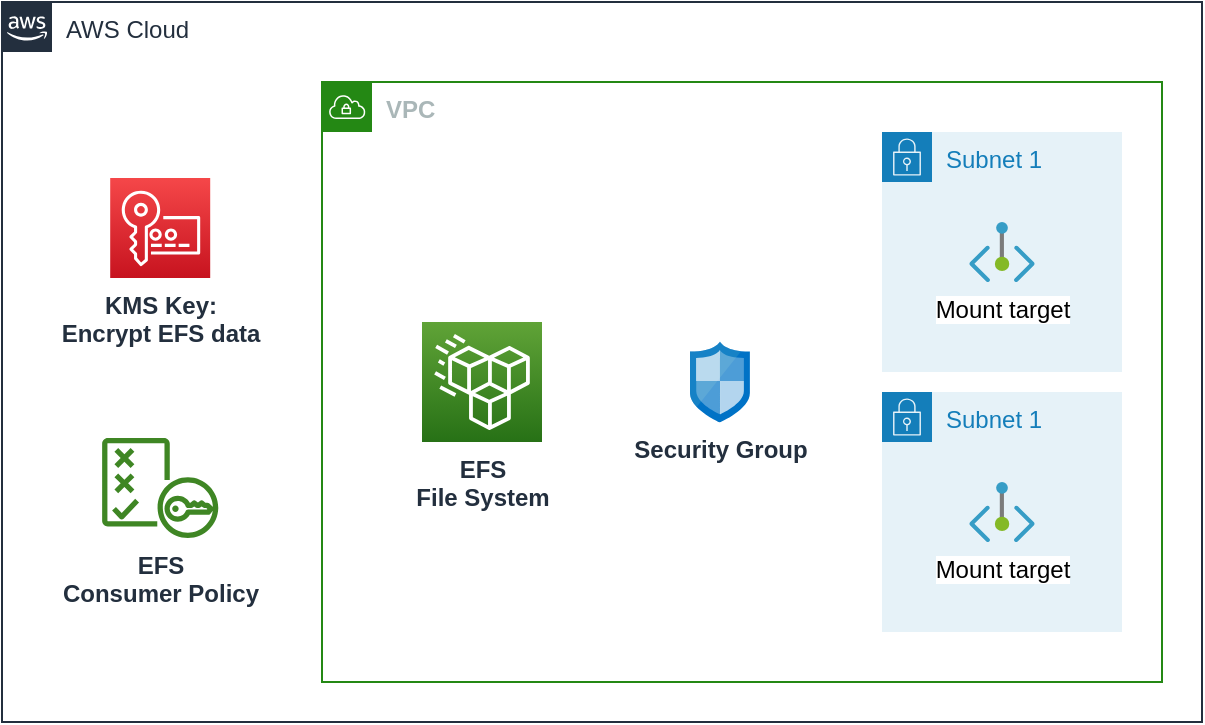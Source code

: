 <mxfile>
    <diagram id="Ht1M8jgEwFfnCIfOTk4-" name="Page-1">
        <mxGraphModel dx="633" dy="802" grid="1" gridSize="10" guides="1" tooltips="1" connect="1" arrows="1" fold="1" page="1" pageScale="1" pageWidth="827" pageHeight="1169" math="0" shadow="0">
            <root>
                <mxCell id="0"/>
                <mxCell id="1" parent="0"/>
                <mxCell id="jZVaUwOg5UY3L9NAnvdq-71" value="AWS Cloud" style="points=[[0,0],[0.25,0],[0.5,0],[0.75,0],[1,0],[1,0.25],[1,0.5],[1,0.75],[1,1],[0.75,1],[0.5,1],[0.25,1],[0,1],[0,0.75],[0,0.5],[0,0.25]];outlineConnect=0;gradientColor=none;html=1;whiteSpace=wrap;fontSize=12;fontStyle=0;shape=mxgraph.aws4.group;grIcon=mxgraph.aws4.group_aws_cloud_alt;strokeColor=#232F3E;fillColor=none;verticalAlign=top;align=left;spacingLeft=30;fontColor=#232F3E;dashed=0;labelBackgroundColor=none;container=1;pointerEvents=0;collapsible=0;recursiveResize=0;" parent="1" vertex="1">
                    <mxGeometry x="40" y="40" width="600" height="360" as="geometry"/>
                </mxCell>
                <mxCell id="62ASdKqzcNbD3jh50bKH-13" value="&lt;b&gt;VPC&lt;/b&gt;" style="points=[[0,0],[0.25,0],[0.5,0],[0.75,0],[1,0],[1,0.25],[1,0.5],[1,0.75],[1,1],[0.75,1],[0.5,1],[0.25,1],[0,1],[0,0.75],[0,0.5],[0,0.25]];outlineConnect=0;gradientColor=none;html=1;whiteSpace=wrap;fontSize=12;fontStyle=0;container=1;pointerEvents=0;collapsible=0;recursiveResize=0;shape=mxgraph.aws4.group;grIcon=mxgraph.aws4.group_vpc;strokeColor=#248814;fillColor=none;verticalAlign=top;align=left;spacingLeft=30;fontColor=#AAB7B8;dashed=0;" parent="jZVaUwOg5UY3L9NAnvdq-71" vertex="1">
                    <mxGeometry x="160" y="40" width="420" height="300" as="geometry"/>
                </mxCell>
                <mxCell id="23" value="EFS &lt;br&gt;File System" style="sketch=0;points=[[0,0,0],[0.25,0,0],[0.5,0,0],[0.75,0,0],[1,0,0],[0,1,0],[0.25,1,0],[0.5,1,0],[0.75,1,0],[1,1,0],[0,0.25,0],[0,0.5,0],[0,0.75,0],[1,0.25,0],[1,0.5,0],[1,0.75,0]];outlineConnect=0;fontColor=#232F3E;gradientColor=#60A337;gradientDirection=north;fillColor=#277116;strokeColor=#ffffff;dashed=0;verticalLabelPosition=bottom;verticalAlign=top;align=center;html=1;fontSize=12;fontStyle=1;aspect=fixed;shape=mxgraph.aws4.resourceIcon;resIcon=mxgraph.aws4.efs_standard;" parent="62ASdKqzcNbD3jh50bKH-13" vertex="1">
                    <mxGeometry x="50" y="120" width="60" height="60" as="geometry"/>
                </mxCell>
                <mxCell id="12" value="Security Group" style="sketch=0;aspect=fixed;html=1;points=[];align=center;image;fontSize=12;image=img/lib/mscae/Network_Security_Groups_Classic.svg;fontStyle=1;labelBackgroundColor=none;fontColor=#232f3e;" parent="62ASdKqzcNbD3jh50bKH-13" vertex="1">
                    <mxGeometry x="184" y="129.75" width="29.97" height="40.5" as="geometry"/>
                </mxCell>
                <mxCell id="2" value="Subnet 1" style="points=[[0,0],[0.25,0],[0.5,0],[0.75,0],[1,0],[1,0.25],[1,0.5],[1,0.75],[1,1],[0.75,1],[0.5,1],[0.25,1],[0,1],[0,0.75],[0,0.5],[0,0.25]];outlineConnect=0;gradientColor=none;html=1;whiteSpace=wrap;fontSize=12;fontStyle=0;container=1;pointerEvents=0;collapsible=0;recursiveResize=0;shape=mxgraph.aws4.group;grIcon=mxgraph.aws4.group_security_group;grStroke=0;strokeColor=#147EBA;fillColor=#E6F2F8;verticalAlign=top;align=left;spacingLeft=30;fontColor=#147EBA;dashed=0;" parent="62ASdKqzcNbD3jh50bKH-13" vertex="1">
                    <mxGeometry x="280" y="25" width="120" height="120" as="geometry"/>
                </mxCell>
                <mxCell id="22" value="Mount target" style="aspect=fixed;html=1;points=[];align=center;image;fontSize=12;image=img/lib/azure2/networking/Private_Endpoint.svg;" parent="2" vertex="1">
                    <mxGeometry x="43.63" y="45" width="32.73" height="30" as="geometry"/>
                </mxCell>
                <mxCell id="26" value="Subnet 1" style="points=[[0,0],[0.25,0],[0.5,0],[0.75,0],[1,0],[1,0.25],[1,0.5],[1,0.75],[1,1],[0.75,1],[0.5,1],[0.25,1],[0,1],[0,0.75],[0,0.5],[0,0.25]];outlineConnect=0;gradientColor=none;html=1;whiteSpace=wrap;fontSize=12;fontStyle=0;container=1;pointerEvents=0;collapsible=0;recursiveResize=0;shape=mxgraph.aws4.group;grIcon=mxgraph.aws4.group_security_group;grStroke=0;strokeColor=#147EBA;fillColor=#E6F2F8;verticalAlign=top;align=left;spacingLeft=30;fontColor=#147EBA;dashed=0;" parent="62ASdKqzcNbD3jh50bKH-13" vertex="1">
                    <mxGeometry x="280" y="155" width="120" height="120" as="geometry"/>
                </mxCell>
                <mxCell id="27" value="Mount target" style="aspect=fixed;html=1;points=[];align=center;image;fontSize=12;image=img/lib/azure2/networking/Private_Endpoint.svg;" parent="26" vertex="1">
                    <mxGeometry x="43.63" y="45" width="32.73" height="30" as="geometry"/>
                </mxCell>
                <mxCell id="10" value="EFS&lt;br&gt;Consumer Policy" style="sketch=0;outlineConnect=0;fontColor=#232F3E;gradientColor=none;fillColor=#3F8624;strokeColor=none;dashed=0;verticalLabelPosition=bottom;verticalAlign=top;align=center;html=1;fontSize=12;fontStyle=1;aspect=fixed;pointerEvents=1;shape=mxgraph.aws4.policy;" parent="jZVaUwOg5UY3L9NAnvdq-71" vertex="1">
                    <mxGeometry x="49.995" y="218" width="58.21" height="50" as="geometry"/>
                </mxCell>
                <mxCell id="9" value="KMS Key:&lt;br&gt;Encrypt EFS data" style="sketch=0;points=[[0,0,0],[0.25,0,0],[0.5,0,0],[0.75,0,0],[1,0,0],[0,1,0],[0.25,1,0],[0.5,1,0],[0.75,1,0],[1,1,0],[0,0.25,0],[0,0.5,0],[0,0.75,0],[1,0.25,0],[1,0.5,0],[1,0.75,0]];outlineConnect=0;fontColor=#232F3E;gradientColor=#F54749;gradientDirection=north;fillColor=#C7131F;strokeColor=#ffffff;dashed=0;verticalLabelPosition=bottom;verticalAlign=top;align=center;html=1;fontSize=12;fontStyle=1;aspect=fixed;shape=mxgraph.aws4.resourceIcon;resIcon=mxgraph.aws4.key_management_service;" parent="jZVaUwOg5UY3L9NAnvdq-71" vertex="1">
                    <mxGeometry x="54.1" y="88" width="50" height="50" as="geometry"/>
                </mxCell>
            </root>
        </mxGraphModel>
    </diagram>
</mxfile>